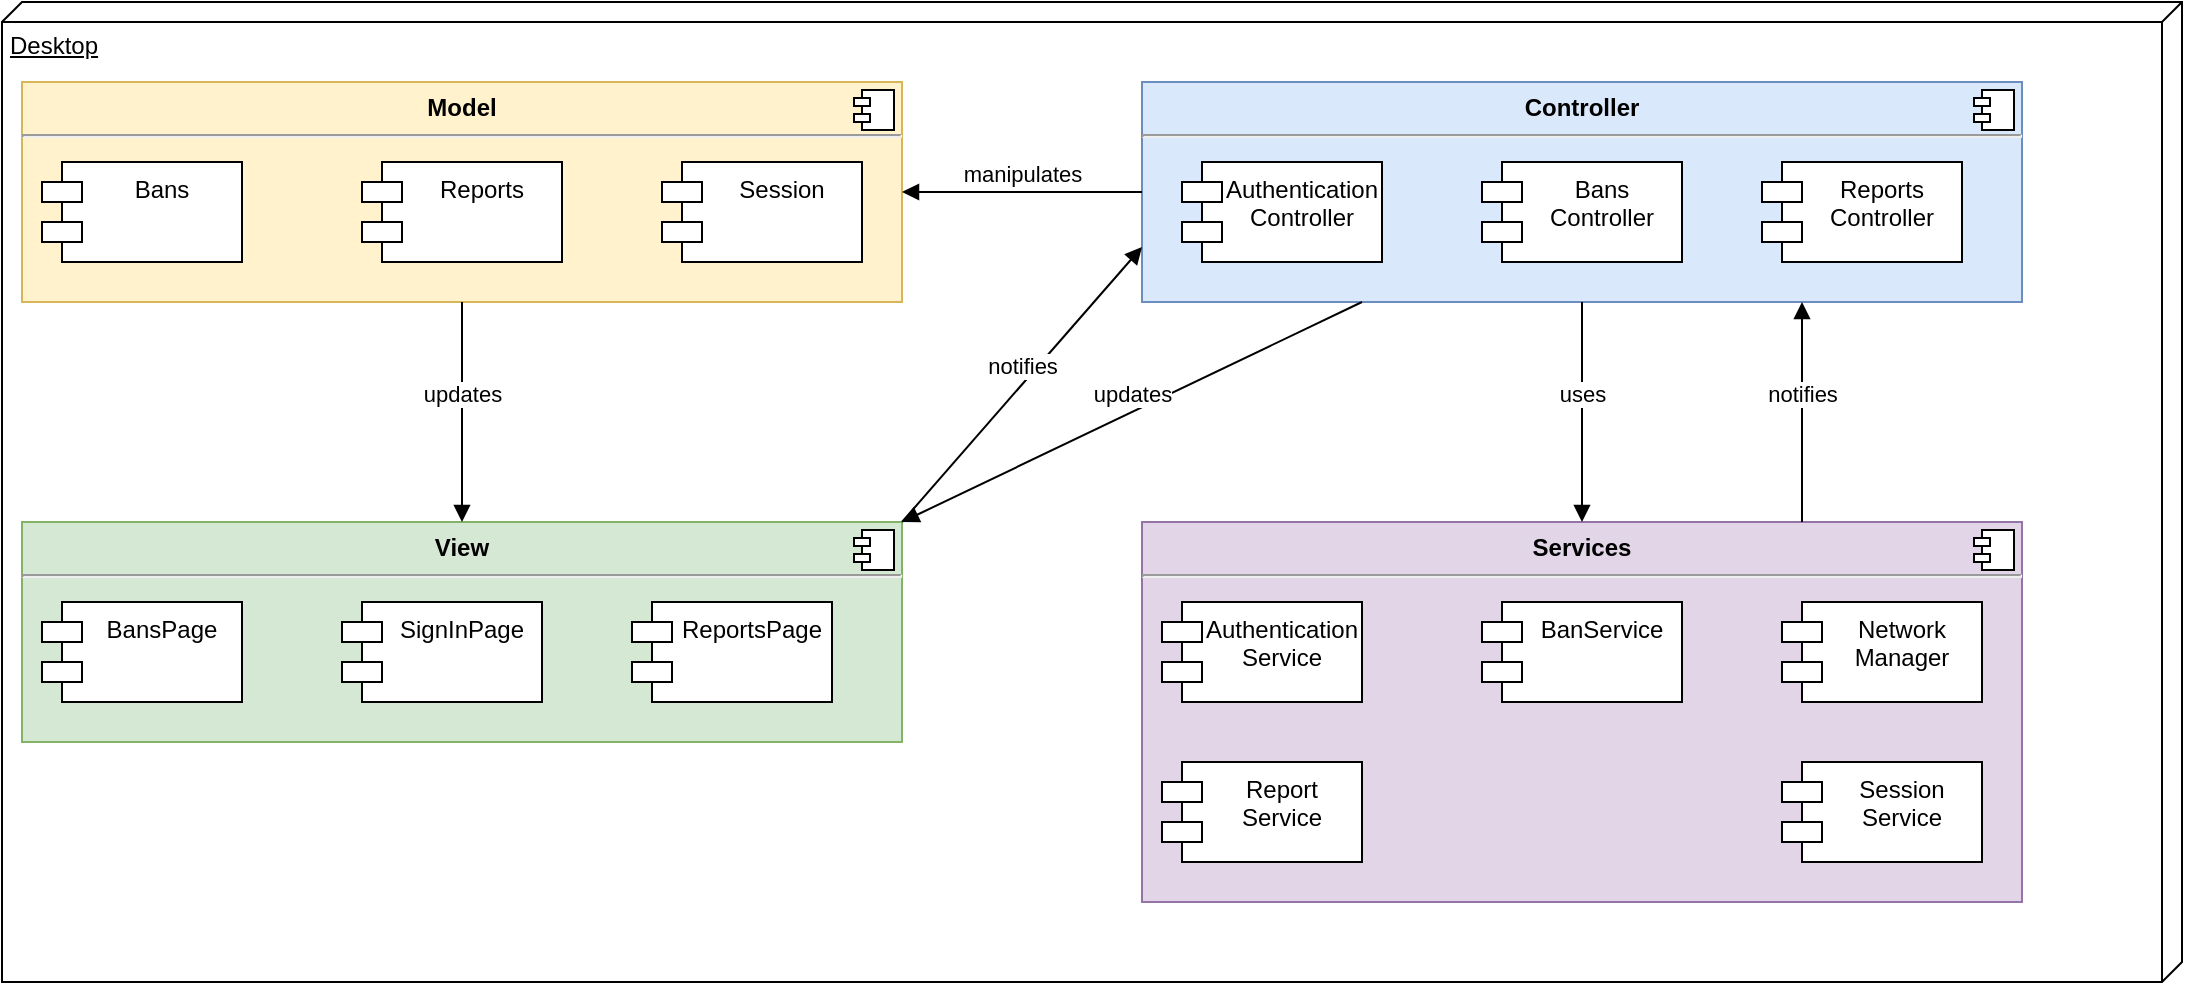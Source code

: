 <mxfile version="15.5.9"><diagram id="jSyeZMPtBmiAnABWRWx2" name="Page-1"><mxGraphModel dx="1422" dy="811" grid="1" gridSize="10" guides="1" tooltips="1" connect="1" arrows="1" fold="1" page="1" pageScale="1" pageWidth="850" pageHeight="1100" math="0" shadow="0"><root><mxCell id="0"/><mxCell id="1" parent="0"/><mxCell id="Y3jF2CKhHDgHMXnuGxpj-1" value="Desktop" style="verticalAlign=top;align=left;spacingTop=8;spacingLeft=2;spacingRight=12;shape=cube;size=10;direction=south;fontStyle=4;html=1;" parent="1" vertex="1"><mxGeometry x="10" y="30" width="1090" height="490" as="geometry"/></mxCell><mxCell id="Y3jF2CKhHDgHMXnuGxpj-2" value="&lt;p style=&quot;margin: 0px ; margin-top: 6px ; text-align: center&quot;&gt;&lt;b&gt;Model&lt;/b&gt;&lt;/p&gt;&lt;hr&gt;&lt;p style=&quot;margin: 0px ; margin-left: 8px&quot;&gt;&lt;br&gt;&lt;/p&gt;" style="align=left;overflow=fill;html=1;dropTarget=0;fillColor=#fff2cc;strokeColor=#d6b656;" parent="1" vertex="1"><mxGeometry x="20" y="70" width="440" height="110" as="geometry"/></mxCell><mxCell id="Y3jF2CKhHDgHMXnuGxpj-3" value="" style="shape=component;jettyWidth=8;jettyHeight=4;" parent="Y3jF2CKhHDgHMXnuGxpj-2" vertex="1"><mxGeometry x="1" width="20" height="20" relative="1" as="geometry"><mxPoint x="-24" y="4" as="offset"/></mxGeometry></mxCell><mxCell id="Y3jF2CKhHDgHMXnuGxpj-4" value="&lt;p style=&quot;margin: 0px ; margin-top: 6px ; text-align: center&quot;&gt;&lt;b&gt;Controller&lt;/b&gt;&lt;/p&gt;&lt;hr&gt;&lt;p style=&quot;margin: 0px ; margin-left: 8px&quot;&gt;&lt;br&gt;&lt;/p&gt;" style="align=left;overflow=fill;html=1;dropTarget=0;fillColor=#dae8fc;strokeColor=#6c8ebf;" parent="1" vertex="1"><mxGeometry x="580" y="70" width="440" height="110" as="geometry"/></mxCell><mxCell id="Y3jF2CKhHDgHMXnuGxpj-5" value="" style="shape=component;jettyWidth=8;jettyHeight=4;" parent="Y3jF2CKhHDgHMXnuGxpj-4" vertex="1"><mxGeometry x="1" width="20" height="20" relative="1" as="geometry"><mxPoint x="-24" y="4" as="offset"/></mxGeometry></mxCell><mxCell id="Y3jF2CKhHDgHMXnuGxpj-6" value="&lt;p style=&quot;margin: 0px ; margin-top: 6px ; text-align: center&quot;&gt;&lt;b&gt;View&lt;/b&gt;&lt;/p&gt;&lt;hr&gt;&lt;p style=&quot;margin: 0px ; margin-left: 8px&quot;&gt;&lt;br&gt;&lt;/p&gt;" style="align=left;overflow=fill;html=1;dropTarget=0;fillColor=#d5e8d4;strokeColor=#82b366;" parent="1" vertex="1"><mxGeometry x="20" y="290" width="440" height="110" as="geometry"/></mxCell><mxCell id="Y3jF2CKhHDgHMXnuGxpj-7" value="" style="shape=component;jettyWidth=8;jettyHeight=4;" parent="Y3jF2CKhHDgHMXnuGxpj-6" vertex="1"><mxGeometry x="1" width="20" height="20" relative="1" as="geometry"><mxPoint x="-24" y="4" as="offset"/></mxGeometry></mxCell><mxCell id="Y3jF2CKhHDgHMXnuGxpj-8" value="&lt;p style=&quot;margin: 0px ; margin-top: 6px ; text-align: center&quot;&gt;&lt;b&gt;Services&lt;/b&gt;&lt;/p&gt;&lt;hr&gt;&lt;p style=&quot;margin: 0px ; margin-left: 8px&quot;&gt;&lt;br&gt;&lt;/p&gt;" style="align=left;overflow=fill;html=1;dropTarget=0;fillColor=#e1d5e7;strokeColor=#9673a6;" parent="1" vertex="1"><mxGeometry x="580" y="290" width="440" height="190" as="geometry"/></mxCell><mxCell id="Y3jF2CKhHDgHMXnuGxpj-9" value="" style="shape=component;jettyWidth=8;jettyHeight=4;" parent="Y3jF2CKhHDgHMXnuGxpj-8" vertex="1"><mxGeometry x="1" width="20" height="20" relative="1" as="geometry"><mxPoint x="-24" y="4" as="offset"/></mxGeometry></mxCell><mxCell id="Y3jF2CKhHDgHMXnuGxpj-10" value="Bans" style="shape=module;align=left;spacingLeft=20;align=center;verticalAlign=top;" parent="1" vertex="1"><mxGeometry x="30" y="110" width="100" height="50" as="geometry"/></mxCell><mxCell id="Y3jF2CKhHDgHMXnuGxpj-13" value="Session" style="shape=module;align=left;spacingLeft=20;align=center;verticalAlign=top;" parent="1" vertex="1"><mxGeometry x="340" y="110" width="100" height="50" as="geometry"/></mxCell><mxCell id="Y3jF2CKhHDgHMXnuGxpj-16" value="updates" style="html=1;verticalAlign=bottom;endArrow=block;rounded=0;exitX=0.5;exitY=1;exitDx=0;exitDy=0;" parent="1" source="Y3jF2CKhHDgHMXnuGxpj-2" target="Y3jF2CKhHDgHMXnuGxpj-6" edge="1"><mxGeometry width="80" relative="1" as="geometry"><mxPoint x="380" y="420" as="sourcePoint"/><mxPoint x="460" y="420" as="targetPoint"/></mxGeometry></mxCell><mxCell id="Y3jF2CKhHDgHMXnuGxpj-17" value="manipulates" style="html=1;verticalAlign=bottom;endArrow=block;rounded=0;exitX=0;exitY=0.5;exitDx=0;exitDy=0;entryX=1;entryY=0.5;entryDx=0;entryDy=0;" parent="1" source="Y3jF2CKhHDgHMXnuGxpj-4" target="Y3jF2CKhHDgHMXnuGxpj-2" edge="1"><mxGeometry width="80" relative="1" as="geometry"><mxPoint x="380" y="420" as="sourcePoint"/><mxPoint x="460" y="160" as="targetPoint"/></mxGeometry></mxCell><mxCell id="Y3jF2CKhHDgHMXnuGxpj-18" value="uses" style="html=1;verticalAlign=bottom;endArrow=block;rounded=0;exitX=0.5;exitY=1;exitDx=0;exitDy=0;entryX=0.5;entryY=0;entryDx=0;entryDy=0;" parent="1" source="Y3jF2CKhHDgHMXnuGxpj-4" target="Y3jF2CKhHDgHMXnuGxpj-8" edge="1"><mxGeometry width="80" relative="1" as="geometry"><mxPoint x="380" y="420" as="sourcePoint"/><mxPoint x="460" y="420" as="targetPoint"/></mxGeometry></mxCell><mxCell id="Y3jF2CKhHDgHMXnuGxpj-19" value="notifies" style="html=1;verticalAlign=bottom;endArrow=block;rounded=0;entryX=0;entryY=0.75;entryDx=0;entryDy=0;exitX=1;exitY=0;exitDx=0;exitDy=0;" parent="1" source="Y3jF2CKhHDgHMXnuGxpj-6" target="Y3jF2CKhHDgHMXnuGxpj-4" edge="1"><mxGeometry width="80" relative="1" as="geometry"><mxPoint x="380" y="420" as="sourcePoint"/><mxPoint x="460" y="420" as="targetPoint"/></mxGeometry></mxCell><mxCell id="Y3jF2CKhHDgHMXnuGxpj-20" value="Network&#10;Manager" style="shape=module;align=left;spacingLeft=20;align=center;verticalAlign=top;" parent="1" vertex="1"><mxGeometry x="900" y="330" width="100" height="50" as="geometry"/></mxCell><mxCell id="Y3jF2CKhHDgHMXnuGxpj-21" value="SignInPage" style="shape=module;align=left;spacingLeft=20;align=center;verticalAlign=top;" parent="1" vertex="1"><mxGeometry x="180" y="330" width="100" height="50" as="geometry"/></mxCell><mxCell id="Y3jF2CKhHDgHMXnuGxpj-22" value="BansPage" style="shape=module;align=left;spacingLeft=20;align=center;verticalAlign=top;" parent="1" vertex="1"><mxGeometry x="30" y="330" width="100" height="50" as="geometry"/></mxCell><mxCell id="Y3jF2CKhHDgHMXnuGxpj-25" value="ReportsPage" style="shape=module;align=left;spacingLeft=20;align=center;verticalAlign=top;" parent="1" vertex="1"><mxGeometry x="325" y="330" width="100" height="50" as="geometry"/></mxCell><mxCell id="Y3jF2CKhHDgHMXnuGxpj-26" value="Reports" style="shape=module;align=left;spacingLeft=20;align=center;verticalAlign=top;" parent="1" vertex="1"><mxGeometry x="190" y="110" width="100" height="50" as="geometry"/></mxCell><mxCell id="Y3jF2CKhHDgHMXnuGxpj-30" value="Authentication&#10;Service" style="shape=module;align=left;spacingLeft=20;align=center;verticalAlign=top;" parent="1" vertex="1"><mxGeometry x="590" y="330" width="100" height="50" as="geometry"/></mxCell><mxCell id="Y3jF2CKhHDgHMXnuGxpj-31" value="BanService" style="shape=module;align=left;spacingLeft=20;align=center;verticalAlign=top;" parent="1" vertex="1"><mxGeometry x="750" y="330" width="100" height="50" as="geometry"/></mxCell><mxCell id="Y3jF2CKhHDgHMXnuGxpj-34" value="notifies" style="html=1;verticalAlign=bottom;endArrow=block;rounded=0;entryX=0.75;entryY=1;entryDx=0;entryDy=0;exitX=0.75;exitY=0;exitDx=0;exitDy=0;" parent="1" source="Y3jF2CKhHDgHMXnuGxpj-8" target="Y3jF2CKhHDgHMXnuGxpj-4" edge="1"><mxGeometry width="80" relative="1" as="geometry"><mxPoint x="380" y="420" as="sourcePoint"/><mxPoint x="460" y="420" as="targetPoint"/></mxGeometry></mxCell><mxCell id="Y3jF2CKhHDgHMXnuGxpj-35" value="Authentication&#10;Controller" style="shape=module;align=left;spacingLeft=20;align=center;verticalAlign=top;" parent="1" vertex="1"><mxGeometry x="600" y="110" width="100" height="50" as="geometry"/></mxCell><mxCell id="Y3jF2CKhHDgHMXnuGxpj-38" value="updates" style="html=1;verticalAlign=bottom;endArrow=block;rounded=0;exitX=0.25;exitY=1;exitDx=0;exitDy=0;entryX=1;entryY=0;entryDx=0;entryDy=0;" parent="1" source="Y3jF2CKhHDgHMXnuGxpj-4" target="Y3jF2CKhHDgHMXnuGxpj-6" edge="1"><mxGeometry width="80" relative="1" as="geometry"><mxPoint x="380" y="420" as="sourcePoint"/><mxPoint x="460" y="420" as="targetPoint"/></mxGeometry></mxCell><mxCell id="Y3jF2CKhHDgHMXnuGxpj-39" value="Report&#10;Service" style="shape=module;align=left;spacingLeft=20;align=center;verticalAlign=top;" parent="1" vertex="1"><mxGeometry x="590" y="410" width="100" height="50" as="geometry"/></mxCell><mxCell id="Y3jF2CKhHDgHMXnuGxpj-41" value="Reports&#10;Controller" style="shape=module;align=left;spacingLeft=20;align=center;verticalAlign=top;" parent="1" vertex="1"><mxGeometry x="890" y="110" width="100" height="50" as="geometry"/></mxCell><mxCell id="Y3jF2CKhHDgHMXnuGxpj-42" value="Bans&#10;Controller" style="shape=module;align=left;spacingLeft=20;align=center;verticalAlign=top;" parent="1" vertex="1"><mxGeometry x="750" y="110" width="100" height="50" as="geometry"/></mxCell><mxCell id="Y3jF2CKhHDgHMXnuGxpj-44" value="Session&#10;Service" style="shape=module;align=left;spacingLeft=20;align=center;verticalAlign=top;" parent="1" vertex="1"><mxGeometry x="900" y="410" width="100" height="50" as="geometry"/></mxCell></root></mxGraphModel></diagram></mxfile>